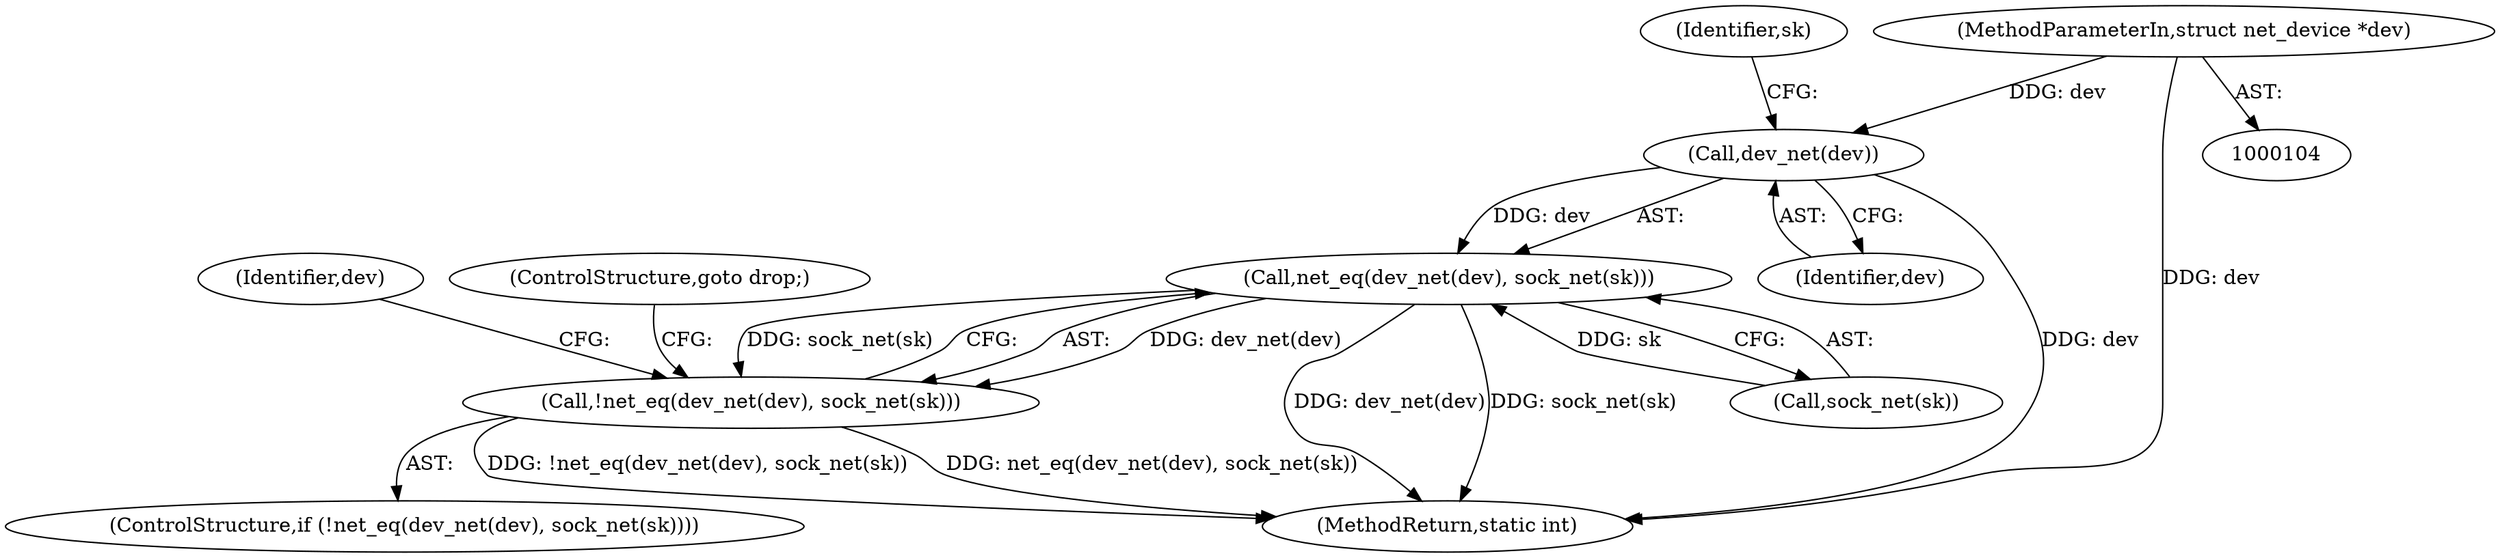 digraph "0_linux_edbd58be15a957f6a760c4a514cd475217eb97fd@pointer" {
"1000106" [label="(MethodParameterIn,struct net_device *dev)"];
"1000182" [label="(Call,dev_net(dev))"];
"1000181" [label="(Call,net_eq(dev_net(dev), sock_net(sk)))"];
"1000180" [label="(Call,!net_eq(dev_net(dev), sock_net(sk)))"];
"1000183" [label="(Identifier,dev)"];
"1000182" [label="(Call,dev_net(dev))"];
"1000180" [label="(Call,!net_eq(dev_net(dev), sock_net(sk)))"];
"1000179" [label="(ControlStructure,if (!net_eq(dev_net(dev), sock_net(sk))))"];
"1000189" [label="(Identifier,dev)"];
"1001022" [label="(MethodReturn,static int)"];
"1000184" [label="(Call,sock_net(sk))"];
"1000185" [label="(Identifier,sk)"];
"1000106" [label="(MethodParameterIn,struct net_device *dev)"];
"1000186" [label="(ControlStructure,goto drop;)"];
"1000181" [label="(Call,net_eq(dev_net(dev), sock_net(sk)))"];
"1000106" -> "1000104"  [label="AST: "];
"1000106" -> "1001022"  [label="DDG: dev"];
"1000106" -> "1000182"  [label="DDG: dev"];
"1000182" -> "1000181"  [label="AST: "];
"1000182" -> "1000183"  [label="CFG: "];
"1000183" -> "1000182"  [label="AST: "];
"1000185" -> "1000182"  [label="CFG: "];
"1000182" -> "1001022"  [label="DDG: dev"];
"1000182" -> "1000181"  [label="DDG: dev"];
"1000181" -> "1000180"  [label="AST: "];
"1000181" -> "1000184"  [label="CFG: "];
"1000184" -> "1000181"  [label="AST: "];
"1000180" -> "1000181"  [label="CFG: "];
"1000181" -> "1001022"  [label="DDG: dev_net(dev)"];
"1000181" -> "1001022"  [label="DDG: sock_net(sk)"];
"1000181" -> "1000180"  [label="DDG: dev_net(dev)"];
"1000181" -> "1000180"  [label="DDG: sock_net(sk)"];
"1000184" -> "1000181"  [label="DDG: sk"];
"1000180" -> "1000179"  [label="AST: "];
"1000186" -> "1000180"  [label="CFG: "];
"1000189" -> "1000180"  [label="CFG: "];
"1000180" -> "1001022"  [label="DDG: net_eq(dev_net(dev), sock_net(sk))"];
"1000180" -> "1001022"  [label="DDG: !net_eq(dev_net(dev), sock_net(sk))"];
}
